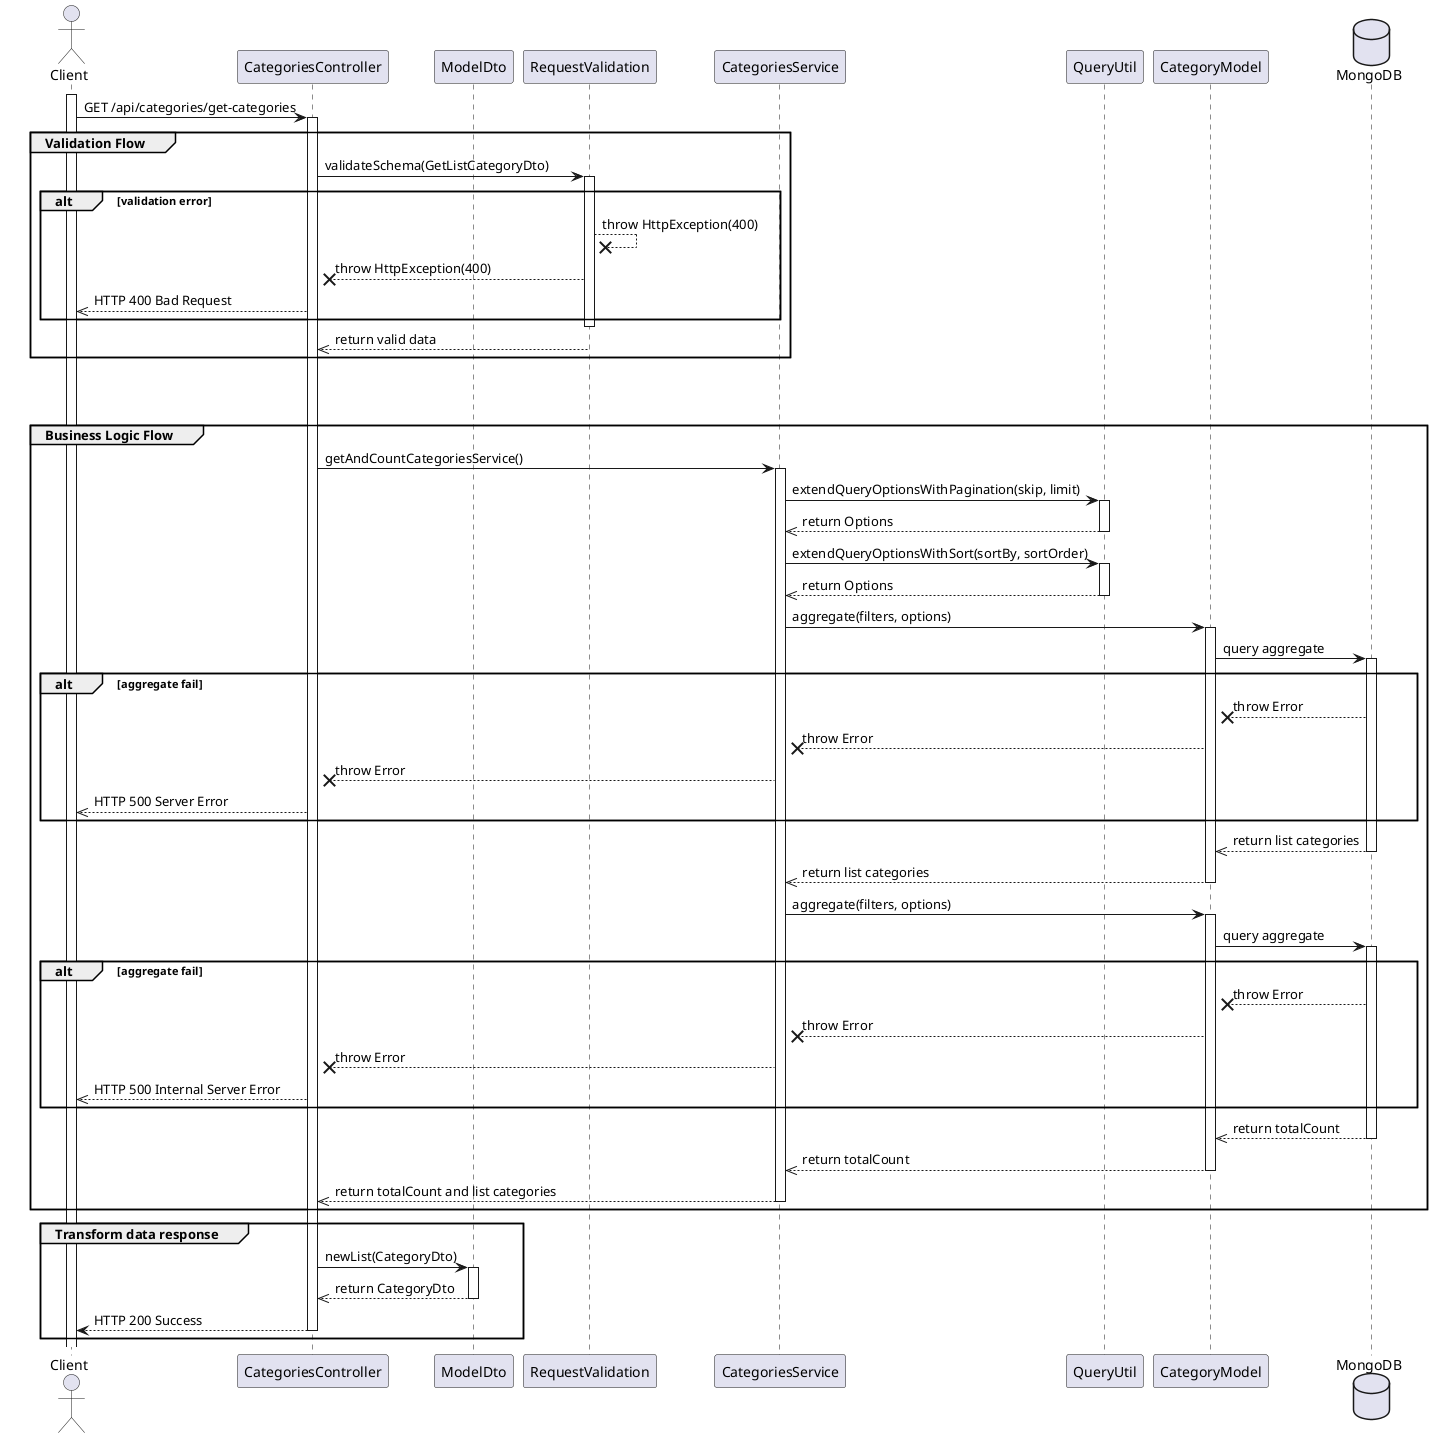 @startuml View List Categories

actor Client

participant CategoriesController
participant ModelDto
participant RequestValidation
participant CategoriesService
participant QueryUtil
participant CategoryModel

database MongoDB

' Step 1
    activate Client
    Client -> CategoriesController: GET /api/categories/get-categories
    activate CategoriesController
' Step 4
group Validation Flow
    CategoriesController -> RequestValidation: validateSchema(GetListCategoryDto)
    activate RequestValidation
   alt validation error
        RequestValidation --x RequestValidation: throw HttpException(400)
        RequestValidation --x CategoriesController: throw HttpException(400)
        CategoriesController -->> Client: HTTP 400 Bad Request
    end
    deactivate RequestValidation
        RequestValidation -->> CategoriesController: return valid data
    deactivate RequestValidation
end

break
break


' Step 5
group Business Logic Flow
    CategoriesController -> CategoriesService: getAndCountCategoriesService()
    activate CategoriesService
    CategoriesService -> QueryUtil: extendQueryOptionsWithPagination(skip, limit)
    activate QueryUtil
    QueryUtil -->> CategoriesService: return Options
    deactivate QueryUtil
    CategoriesService -> QueryUtil: extendQueryOptionsWithSort(sortBy, sortOrder)
    activate QueryUtil
    QueryUtil -->> CategoriesService: return Options
    deactivate QueryUtil
    CategoriesService -> CategoryModel: aggregate(filters, options)
    activate CategoryModel
    CategoryModel -> MongoDB: query aggregate
    activate MongoDB

    alt aggregate fail
        MongoDB --x CategoryModel: throw Error
        CategoryModel --x CategoriesService: throw Error
        CategoriesService --x CategoriesController: throw Error
        CategoriesController -->> Client: HTTP 500 Server Error
    end

    MongoDB -->> CategoryModel: return list categories
    deactivate MongoDB
    CategoryModel -->> CategoriesService: return list categories
    deactivate CategoryModel
    CategoriesService -> CategoryModel: aggregate(filters, options)
    activate CategoryModel
    CategoryModel -> MongoDB: query aggregate
    activate MongoDB

    alt aggregate fail
        MongoDB --x CategoryModel: throw Error
        CategoryModel --x CategoriesService: throw Error
        CategoriesService --x CategoriesController: throw Error
        CategoriesController -->> Client: HTTP 500 Internal Server Error
    end

    MongoDB -->> CategoryModel: return totalCount
    deactivate MongoDB
    CategoryModel -->> CategoriesService: return totalCount
    deactivate CategoryModel
    CategoriesService -->> CategoriesController: return totalCount and list categories
    deactivate CategoriesService

end

group Transform data response
    CategoriesController -> ModelDto: newList(CategoryDto)
    activate ModelDto
    ModelDto -->> CategoriesController: return CategoryDto 
    deactivate ModelDto
    CategoriesController --> Client: HTTP 200 Success
    deactivate CategoriesController
  
end




@enduml